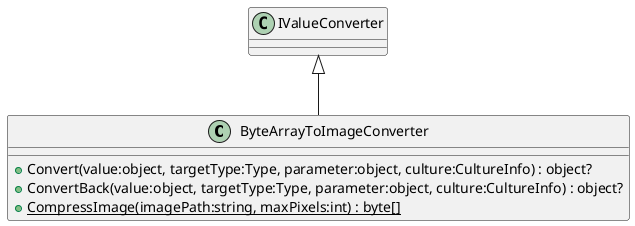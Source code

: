 @startuml
class ByteArrayToImageConverter {
    + Convert(value:object, targetType:Type, parameter:object, culture:CultureInfo) : object?
    + ConvertBack(value:object, targetType:Type, parameter:object, culture:CultureInfo) : object?
    + {static} CompressImage(imagePath:string, maxPixels:int) : byte[]
}
IValueConverter <|-- ByteArrayToImageConverter
@enduml
